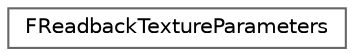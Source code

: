 digraph "Graphical Class Hierarchy"
{
 // INTERACTIVE_SVG=YES
 // LATEX_PDF_SIZE
  bgcolor="transparent";
  edge [fontname=Helvetica,fontsize=10,labelfontname=Helvetica,labelfontsize=10];
  node [fontname=Helvetica,fontsize=10,shape=box,height=0.2,width=0.4];
  rankdir="LR";
  Node0 [id="Node000000",label="FReadbackTextureParameters",height=0.2,width=0.4,color="grey40", fillcolor="white", style="filled",URL="$d1/d2d/classFReadbackTextureParameters.html",tooltip=" "];
}
